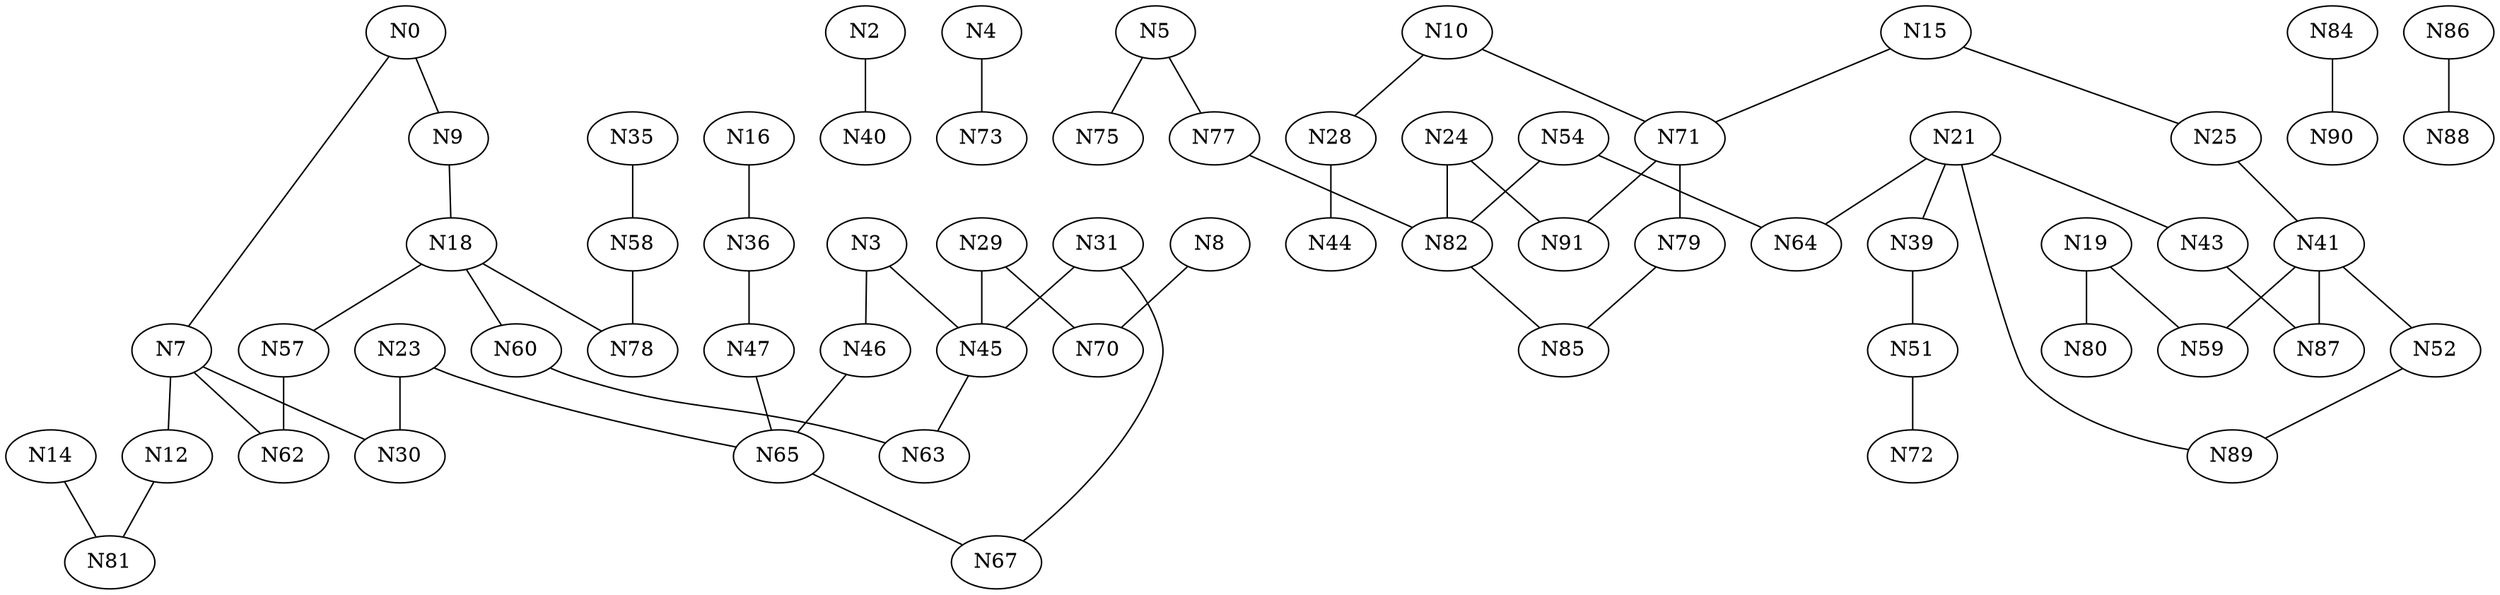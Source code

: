 graph  agreementSym {
splines=true;
overlap=false;
N0--N7;
N0--N9;
N2--N40;
N3--N45;
N3--N46;
N4--N73;
N5--N75;
N5--N77;
N7--N12;
N7--N30;
N7--N62;
N8--N70;
N9--N18;
N10--N28;
N10--N71;
N12--N81;
N14--N81;
N15--N25;
N15--N71;
N16--N36;
N18--N57;
N18--N60;
N18--N78;
N19--N59;
N19--N80;
N21--N39;
N21--N43;
N21--N64;
N21--N89;
N23--N30;
N23--N65;
N24--N82;
N24--N91;
N25--N41;
N28--N44;
N29--N45;
N29--N70;
N31--N45;
N31--N67;
N35--N58;
N36--N47;
N39--N51;
N41--N52;
N41--N59;
N41--N87;
N43--N87;
N45--N63;
N46--N65;
N47--N65;
N51--N72;
N52--N89;
N54--N64;
N54--N82;
N57--N62;
N58--N78;
N60--N63;
N65--N67;
N71--N79;
N71--N91;
N77--N82;
N79--N85;
N82--N85;
N84--N90;
N86--N88;
}